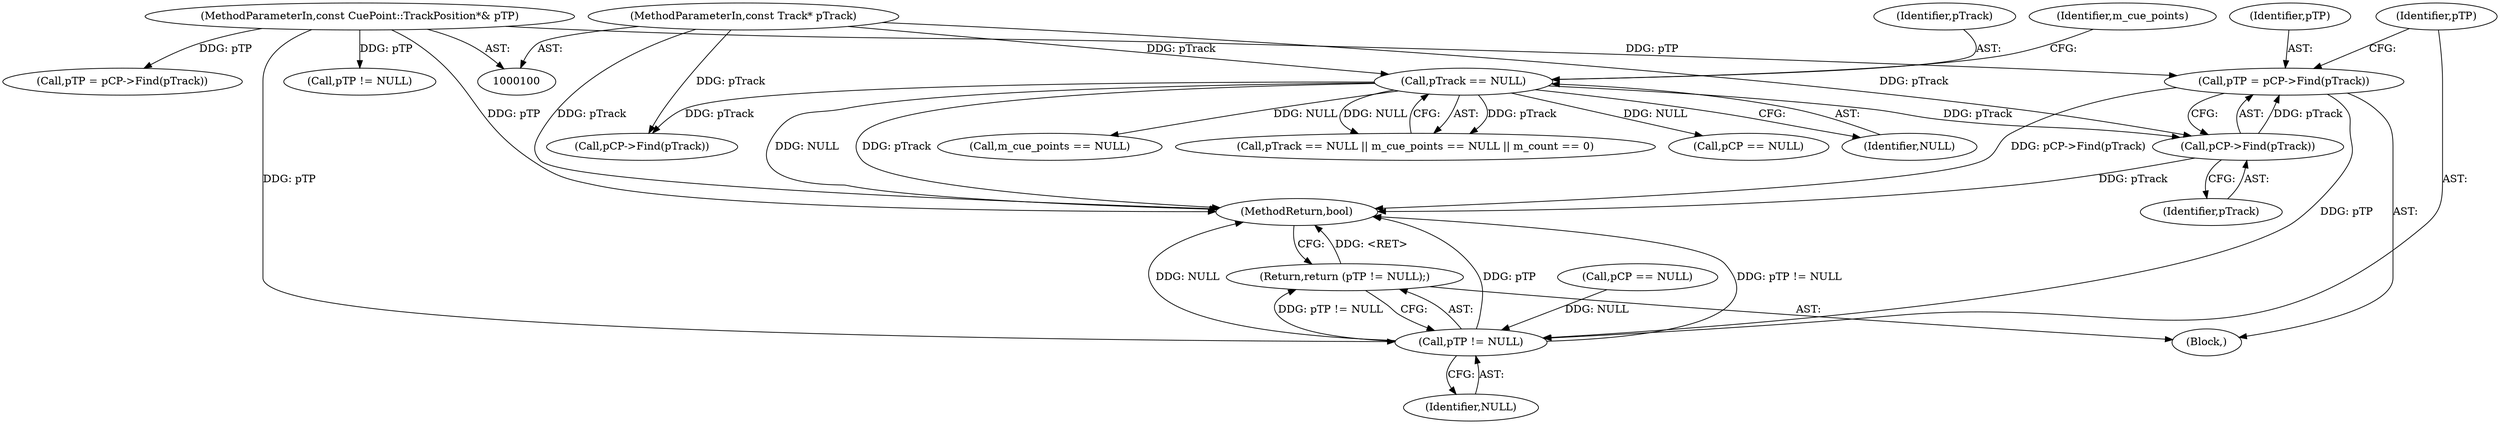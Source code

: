 digraph "0_Android_cc274e2abe8b2a6698a5c47d8aa4bb45f1f9538d_9@pointer" {
"1000248" [label="(Call,pTP = pCP->Find(pTrack))"];
"1000250" [label="(Call,pCP->Find(pTrack))"];
"1000112" [label="(Call,pTrack == NULL)"];
"1000102" [label="(MethodParameterIn,const Track* pTrack)"];
"1000104" [label="(MethodParameterIn,const CuePoint::TrackPosition*& pTP)"];
"1000253" [label="(Call,pTP != NULL)"];
"1000252" [label="(Return,return (pTP != NULL);)"];
"1000105" [label="(Block,)"];
"1000249" [label="(Identifier,pTP)"];
"1000256" [label="(MethodReturn,bool)"];
"1000113" [label="(Identifier,pTrack)"];
"1000145" [label="(Call,pCP == NULL)"];
"1000161" [label="(Call,pTP != NULL)"];
"1000248" [label="(Call,pTP = pCP->Find(pTrack))"];
"1000250" [label="(Call,pCP->Find(pTrack))"];
"1000114" [label="(Identifier,NULL)"];
"1000116" [label="(Call,m_cue_points == NULL)"];
"1000253" [label="(Call,pTP != NULL)"];
"1000111" [label="(Call,pTrack == NULL || m_cue_points == NULL || m_count == 0)"];
"1000117" [label="(Identifier,m_cue_points)"];
"1000252" [label="(Return,return (pTP != NULL);)"];
"1000255" [label="(Identifier,NULL)"];
"1000254" [label="(Identifier,pTP)"];
"1000158" [label="(Call,pCP->Find(pTrack))"];
"1000112" [label="(Call,pTrack == NULL)"];
"1000156" [label="(Call,pTP = pCP->Find(pTrack))"];
"1000251" [label="(Identifier,pTrack)"];
"1000239" [label="(Call,pCP == NULL)"];
"1000104" [label="(MethodParameterIn,const CuePoint::TrackPosition*& pTP)"];
"1000102" [label="(MethodParameterIn,const Track* pTrack)"];
"1000248" -> "1000105"  [label="AST: "];
"1000248" -> "1000250"  [label="CFG: "];
"1000249" -> "1000248"  [label="AST: "];
"1000250" -> "1000248"  [label="AST: "];
"1000254" -> "1000248"  [label="CFG: "];
"1000248" -> "1000256"  [label="DDG: pCP->Find(pTrack)"];
"1000250" -> "1000248"  [label="DDG: pTrack"];
"1000104" -> "1000248"  [label="DDG: pTP"];
"1000248" -> "1000253"  [label="DDG: pTP"];
"1000250" -> "1000251"  [label="CFG: "];
"1000251" -> "1000250"  [label="AST: "];
"1000250" -> "1000256"  [label="DDG: pTrack"];
"1000112" -> "1000250"  [label="DDG: pTrack"];
"1000102" -> "1000250"  [label="DDG: pTrack"];
"1000112" -> "1000111"  [label="AST: "];
"1000112" -> "1000114"  [label="CFG: "];
"1000113" -> "1000112"  [label="AST: "];
"1000114" -> "1000112"  [label="AST: "];
"1000117" -> "1000112"  [label="CFG: "];
"1000111" -> "1000112"  [label="CFG: "];
"1000112" -> "1000256"  [label="DDG: NULL"];
"1000112" -> "1000256"  [label="DDG: pTrack"];
"1000112" -> "1000111"  [label="DDG: pTrack"];
"1000112" -> "1000111"  [label="DDG: NULL"];
"1000102" -> "1000112"  [label="DDG: pTrack"];
"1000112" -> "1000116"  [label="DDG: NULL"];
"1000112" -> "1000145"  [label="DDG: NULL"];
"1000112" -> "1000158"  [label="DDG: pTrack"];
"1000102" -> "1000100"  [label="AST: "];
"1000102" -> "1000256"  [label="DDG: pTrack"];
"1000102" -> "1000158"  [label="DDG: pTrack"];
"1000104" -> "1000100"  [label="AST: "];
"1000104" -> "1000256"  [label="DDG: pTP"];
"1000104" -> "1000156"  [label="DDG: pTP"];
"1000104" -> "1000161"  [label="DDG: pTP"];
"1000104" -> "1000253"  [label="DDG: pTP"];
"1000253" -> "1000252"  [label="AST: "];
"1000253" -> "1000255"  [label="CFG: "];
"1000254" -> "1000253"  [label="AST: "];
"1000255" -> "1000253"  [label="AST: "];
"1000252" -> "1000253"  [label="CFG: "];
"1000253" -> "1000256"  [label="DDG: pTP != NULL"];
"1000253" -> "1000256"  [label="DDG: NULL"];
"1000253" -> "1000256"  [label="DDG: pTP"];
"1000253" -> "1000252"  [label="DDG: pTP != NULL"];
"1000239" -> "1000253"  [label="DDG: NULL"];
"1000252" -> "1000105"  [label="AST: "];
"1000256" -> "1000252"  [label="CFG: "];
"1000252" -> "1000256"  [label="DDG: <RET>"];
}

